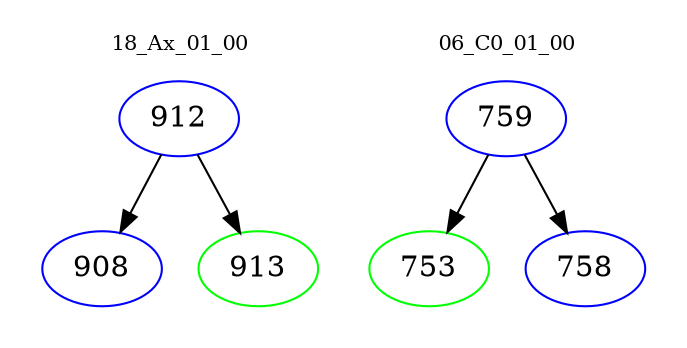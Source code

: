 digraph{
subgraph cluster_0 {
color = white
label = "18_Ax_01_00";
fontsize=10;
T0_912 [label="912", color="blue"]
T0_912 -> T0_908 [color="black"]
T0_908 [label="908", color="blue"]
T0_912 -> T0_913 [color="black"]
T0_913 [label="913", color="green"]
}
subgraph cluster_1 {
color = white
label = "06_C0_01_00";
fontsize=10;
T1_759 [label="759", color="blue"]
T1_759 -> T1_753 [color="black"]
T1_753 [label="753", color="green"]
T1_759 -> T1_758 [color="black"]
T1_758 [label="758", color="blue"]
}
}
